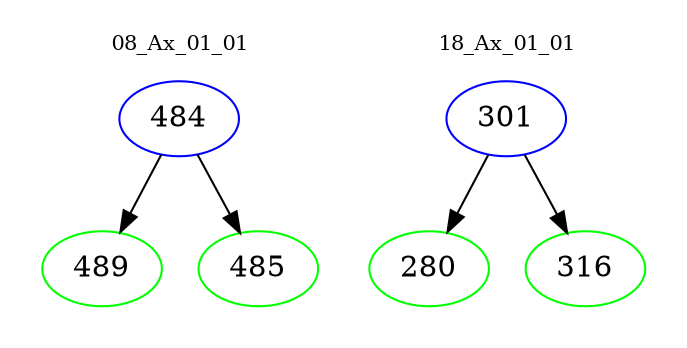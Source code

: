 digraph{
subgraph cluster_0 {
color = white
label = "08_Ax_01_01";
fontsize=10;
T0_484 [label="484", color="blue"]
T0_484 -> T0_489 [color="black"]
T0_489 [label="489", color="green"]
T0_484 -> T0_485 [color="black"]
T0_485 [label="485", color="green"]
}
subgraph cluster_1 {
color = white
label = "18_Ax_01_01";
fontsize=10;
T1_301 [label="301", color="blue"]
T1_301 -> T1_280 [color="black"]
T1_280 [label="280", color="green"]
T1_301 -> T1_316 [color="black"]
T1_316 [label="316", color="green"]
}
}
